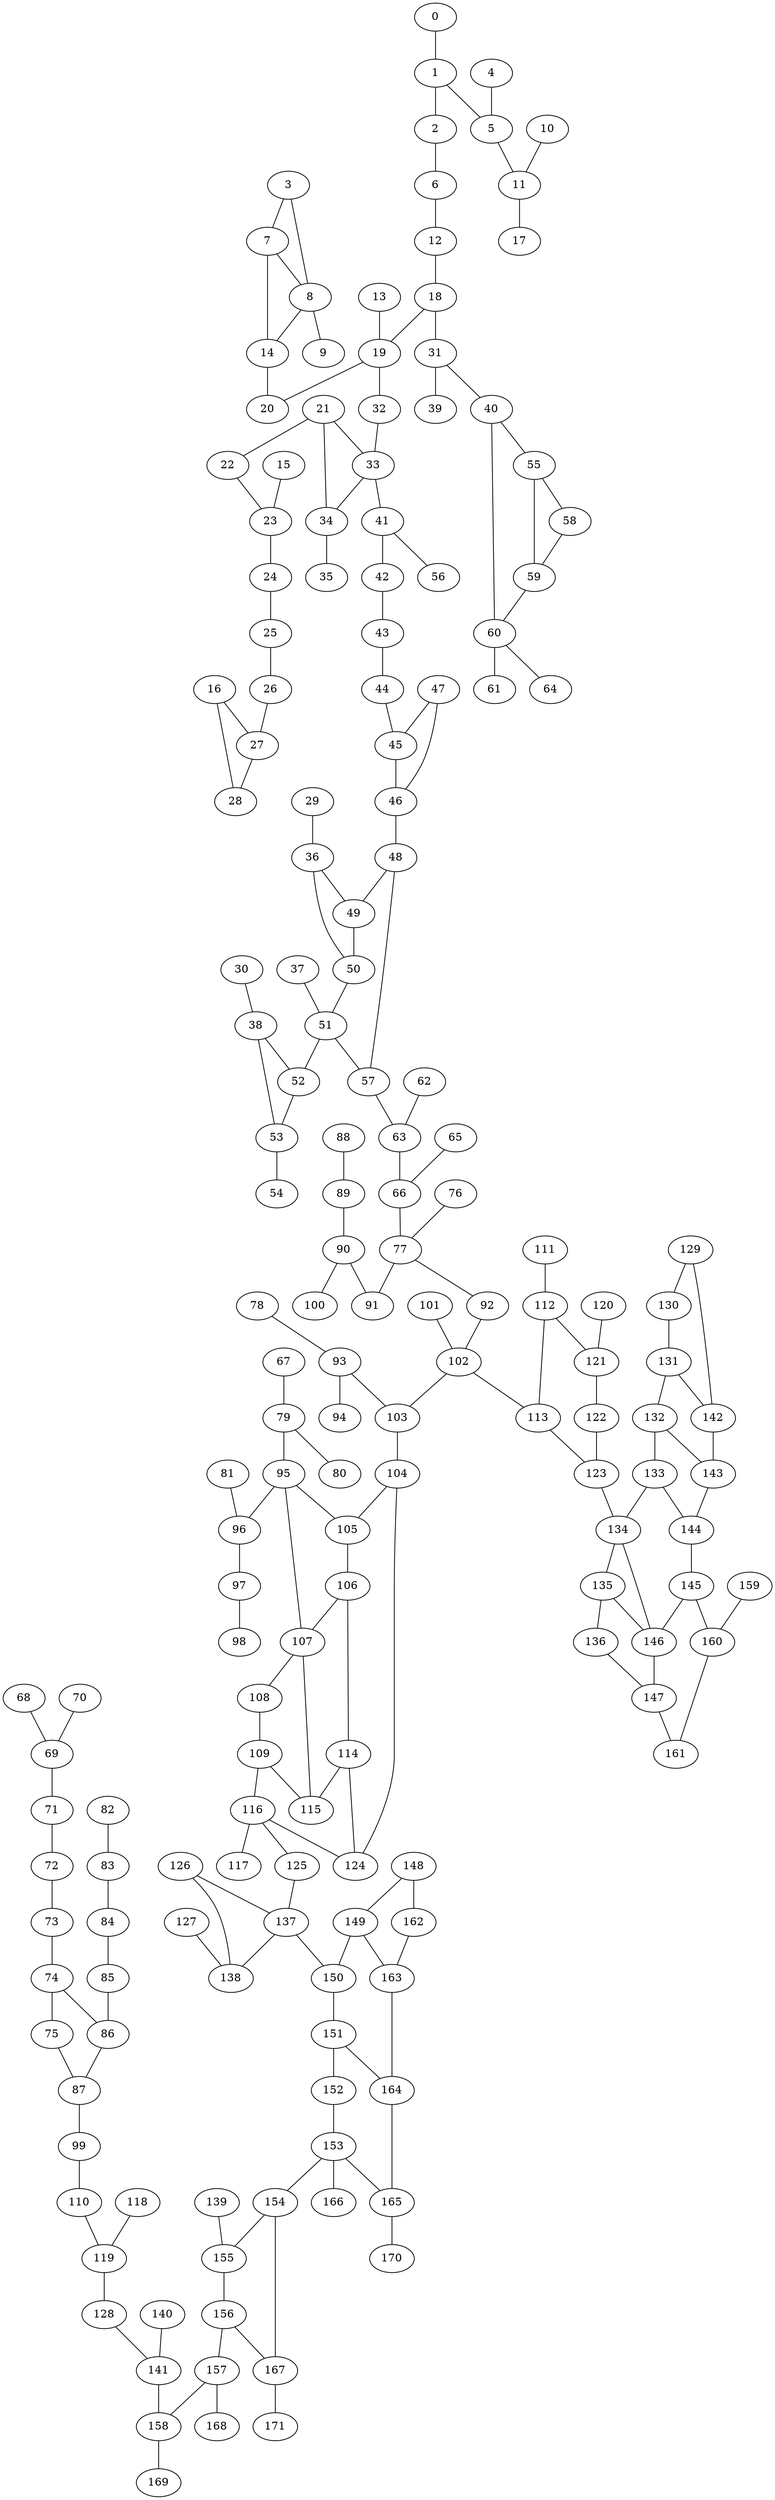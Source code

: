 graph G {
0;
1;
2;
3;
4;
5;
6;
7;
8;
9;
10;
11;
12;
13;
14;
15;
16;
17;
18;
19;
20;
21;
22;
23;
24;
25;
26;
27;
28;
29;
30;
31;
32;
33;
34;
35;
36;
37;
38;
39;
40;
41;
42;
43;
44;
45;
46;
47;
48;
49;
50;
51;
52;
53;
54;
55;
56;
57;
58;
59;
60;
61;
62;
63;
64;
65;
66;
67;
68;
69;
70;
71;
72;
73;
74;
75;
76;
77;
78;
79;
80;
81;
82;
83;
84;
85;
86;
87;
88;
89;
90;
91;
92;
93;
94;
95;
96;
97;
98;
99;
100;
101;
102;
103;
104;
105;
106;
107;
108;
109;
110;
111;
112;
113;
114;
115;
116;
117;
118;
119;
120;
121;
122;
123;
124;
125;
126;
127;
128;
129;
130;
131;
132;
133;
134;
135;
136;
137;
138;
139;
140;
141;
142;
143;
144;
145;
146;
147;
148;
149;
150;
151;
152;
153;
154;
155;
156;
157;
158;
159;
160;
161;
162;
163;
164;
165;
166;
167;
168;
169;
170;
171;
0--1 ;
1--2 ;
1--5 ;
2--6 ;
3--7 ;
3--8 ;
4--5 ;
7--8 ;
8--9 ;
5--11 ;
6--12 ;
7--14 ;
8--14 ;
10--11 ;
11--17 ;
12--18 ;
13--19 ;
14--20 ;
15--23 ;
16--27 ;
16--28 ;
18--19 ;
19--20 ;
21--22 ;
22--23 ;
23--24 ;
24--25 ;
25--26 ;
26--27 ;
27--28 ;
18--31 ;
19--32 ;
21--33 ;
21--34 ;
29--36 ;
30--38 ;
32--33 ;
33--34 ;
34--35 ;
31--39 ;
31--40 ;
33--41 ;
47--45 ;
47--46 ;
36--49 ;
36--50 ;
37--51 ;
38--52 ;
38--53 ;
41--42 ;
42--43 ;
43--44 ;
44--45 ;
45--46 ;
46--48 ;
48--49 ;
49--50 ;
50--51 ;
51--52 ;
52--53 ;
53--54 ;
40--55 ;
40--60 ;
41--56 ;
48--57 ;
51--57 ;
55--58 ;
55--59 ;
57--63 ;
58--59 ;
59--60 ;
60--61 ;
62--63 ;
60--64 ;
63--66 ;
70--69 ;
65--66 ;
68--69 ;
69--71 ;
71--72 ;
72--73 ;
73--74 ;
74--75 ;
66--77 ;
67--79 ;
74--86 ;
75--87 ;
76--77 ;
79--80 ;
82--83 ;
83--84 ;
84--85 ;
85--86 ;
86--87 ;
77--91 ;
77--92 ;
78--93 ;
79--95 ;
81--96 ;
87--99 ;
88--89 ;
89--90 ;
90--91 ;
93--94 ;
95--96 ;
96--97 ;
97--98 ;
90--100 ;
92--102 ;
93--103 ;
95--105 ;
95--107 ;
99--110 ;
101--102 ;
102--103 ;
103--104 ;
104--105 ;
105--106 ;
106--107 ;
107--108 ;
108--109 ;
102--113 ;
104--124 ;
106--114 ;
107--115 ;
109--115 ;
109--116 ;
110--119 ;
111--112 ;
112--113 ;
114--115 ;
116--117 ;
118--119 ;
112--121 ;
113--123 ;
114--124 ;
116--124 ;
116--125 ;
119--128 ;
120--121 ;
121--122 ;
122--123 ;
123--134 ;
125--137 ;
126--137 ;
126--138 ;
127--138 ;
128--141 ;
129--130 ;
130--131 ;
131--132 ;
132--133 ;
133--134 ;
134--135 ;
135--136 ;
137--138 ;
140--141 ;
129--142 ;
131--142 ;
132--143 ;
133--144 ;
134--146 ;
135--146 ;
136--147 ;
137--150 ;
139--155 ;
141--158 ;
142--143 ;
143--144 ;
144--145 ;
145--146 ;
146--147 ;
148--149 ;
149--150 ;
150--151 ;
151--152 ;
152--153 ;
153--154 ;
154--155 ;
155--156 ;
156--157 ;
157--158 ;
145--160 ;
147--161 ;
148--162 ;
149--163 ;
151--164 ;
153--165 ;
153--166 ;
154--167 ;
156--167 ;
157--168 ;
158--169 ;
159--160 ;
160--161 ;
162--163 ;
163--164 ;
164--165 ;
165--170 ;
167--171 ;
}
